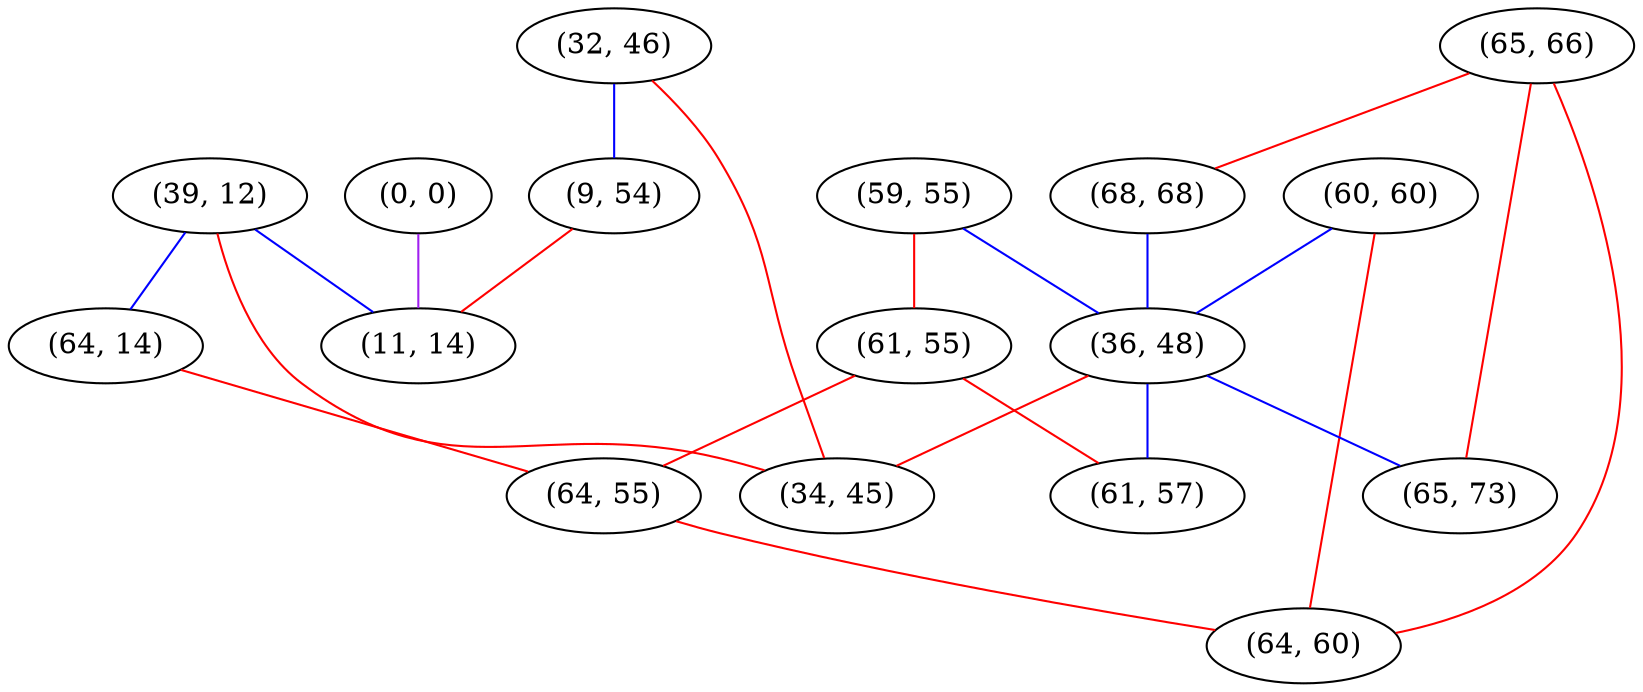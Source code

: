 graph "" {
"(65, 66)";
"(59, 55)";
"(68, 68)";
"(39, 12)";
"(32, 46)";
"(60, 60)";
"(9, 54)";
"(0, 0)";
"(36, 48)";
"(34, 45)";
"(61, 55)";
"(65, 73)";
"(11, 14)";
"(64, 14)";
"(61, 57)";
"(64, 55)";
"(64, 60)";
"(65, 66)" -- "(68, 68)"  [color=red, key=0, weight=1];
"(65, 66)" -- "(65, 73)"  [color=red, key=0, weight=1];
"(65, 66)" -- "(64, 60)"  [color=red, key=0, weight=1];
"(59, 55)" -- "(61, 55)"  [color=red, key=0, weight=1];
"(59, 55)" -- "(36, 48)"  [color=blue, key=0, weight=3];
"(68, 68)" -- "(36, 48)"  [color=blue, key=0, weight=3];
"(39, 12)" -- "(64, 14)"  [color=blue, key=0, weight=3];
"(39, 12)" -- "(34, 45)"  [color=red, key=0, weight=1];
"(39, 12)" -- "(11, 14)"  [color=blue, key=0, weight=3];
"(32, 46)" -- "(34, 45)"  [color=red, key=0, weight=1];
"(32, 46)" -- "(9, 54)"  [color=blue, key=0, weight=3];
"(60, 60)" -- "(36, 48)"  [color=blue, key=0, weight=3];
"(60, 60)" -- "(64, 60)"  [color=red, key=0, weight=1];
"(9, 54)" -- "(11, 14)"  [color=red, key=0, weight=1];
"(0, 0)" -- "(11, 14)"  [color=purple, key=0, weight=4];
"(36, 48)" -- "(34, 45)"  [color=red, key=0, weight=1];
"(36, 48)" -- "(65, 73)"  [color=blue, key=0, weight=3];
"(36, 48)" -- "(61, 57)"  [color=blue, key=0, weight=3];
"(61, 55)" -- "(64, 55)"  [color=red, key=0, weight=1];
"(61, 55)" -- "(61, 57)"  [color=red, key=0, weight=1];
"(64, 14)" -- "(64, 55)"  [color=red, key=0, weight=1];
"(64, 55)" -- "(64, 60)"  [color=red, key=0, weight=1];
}

